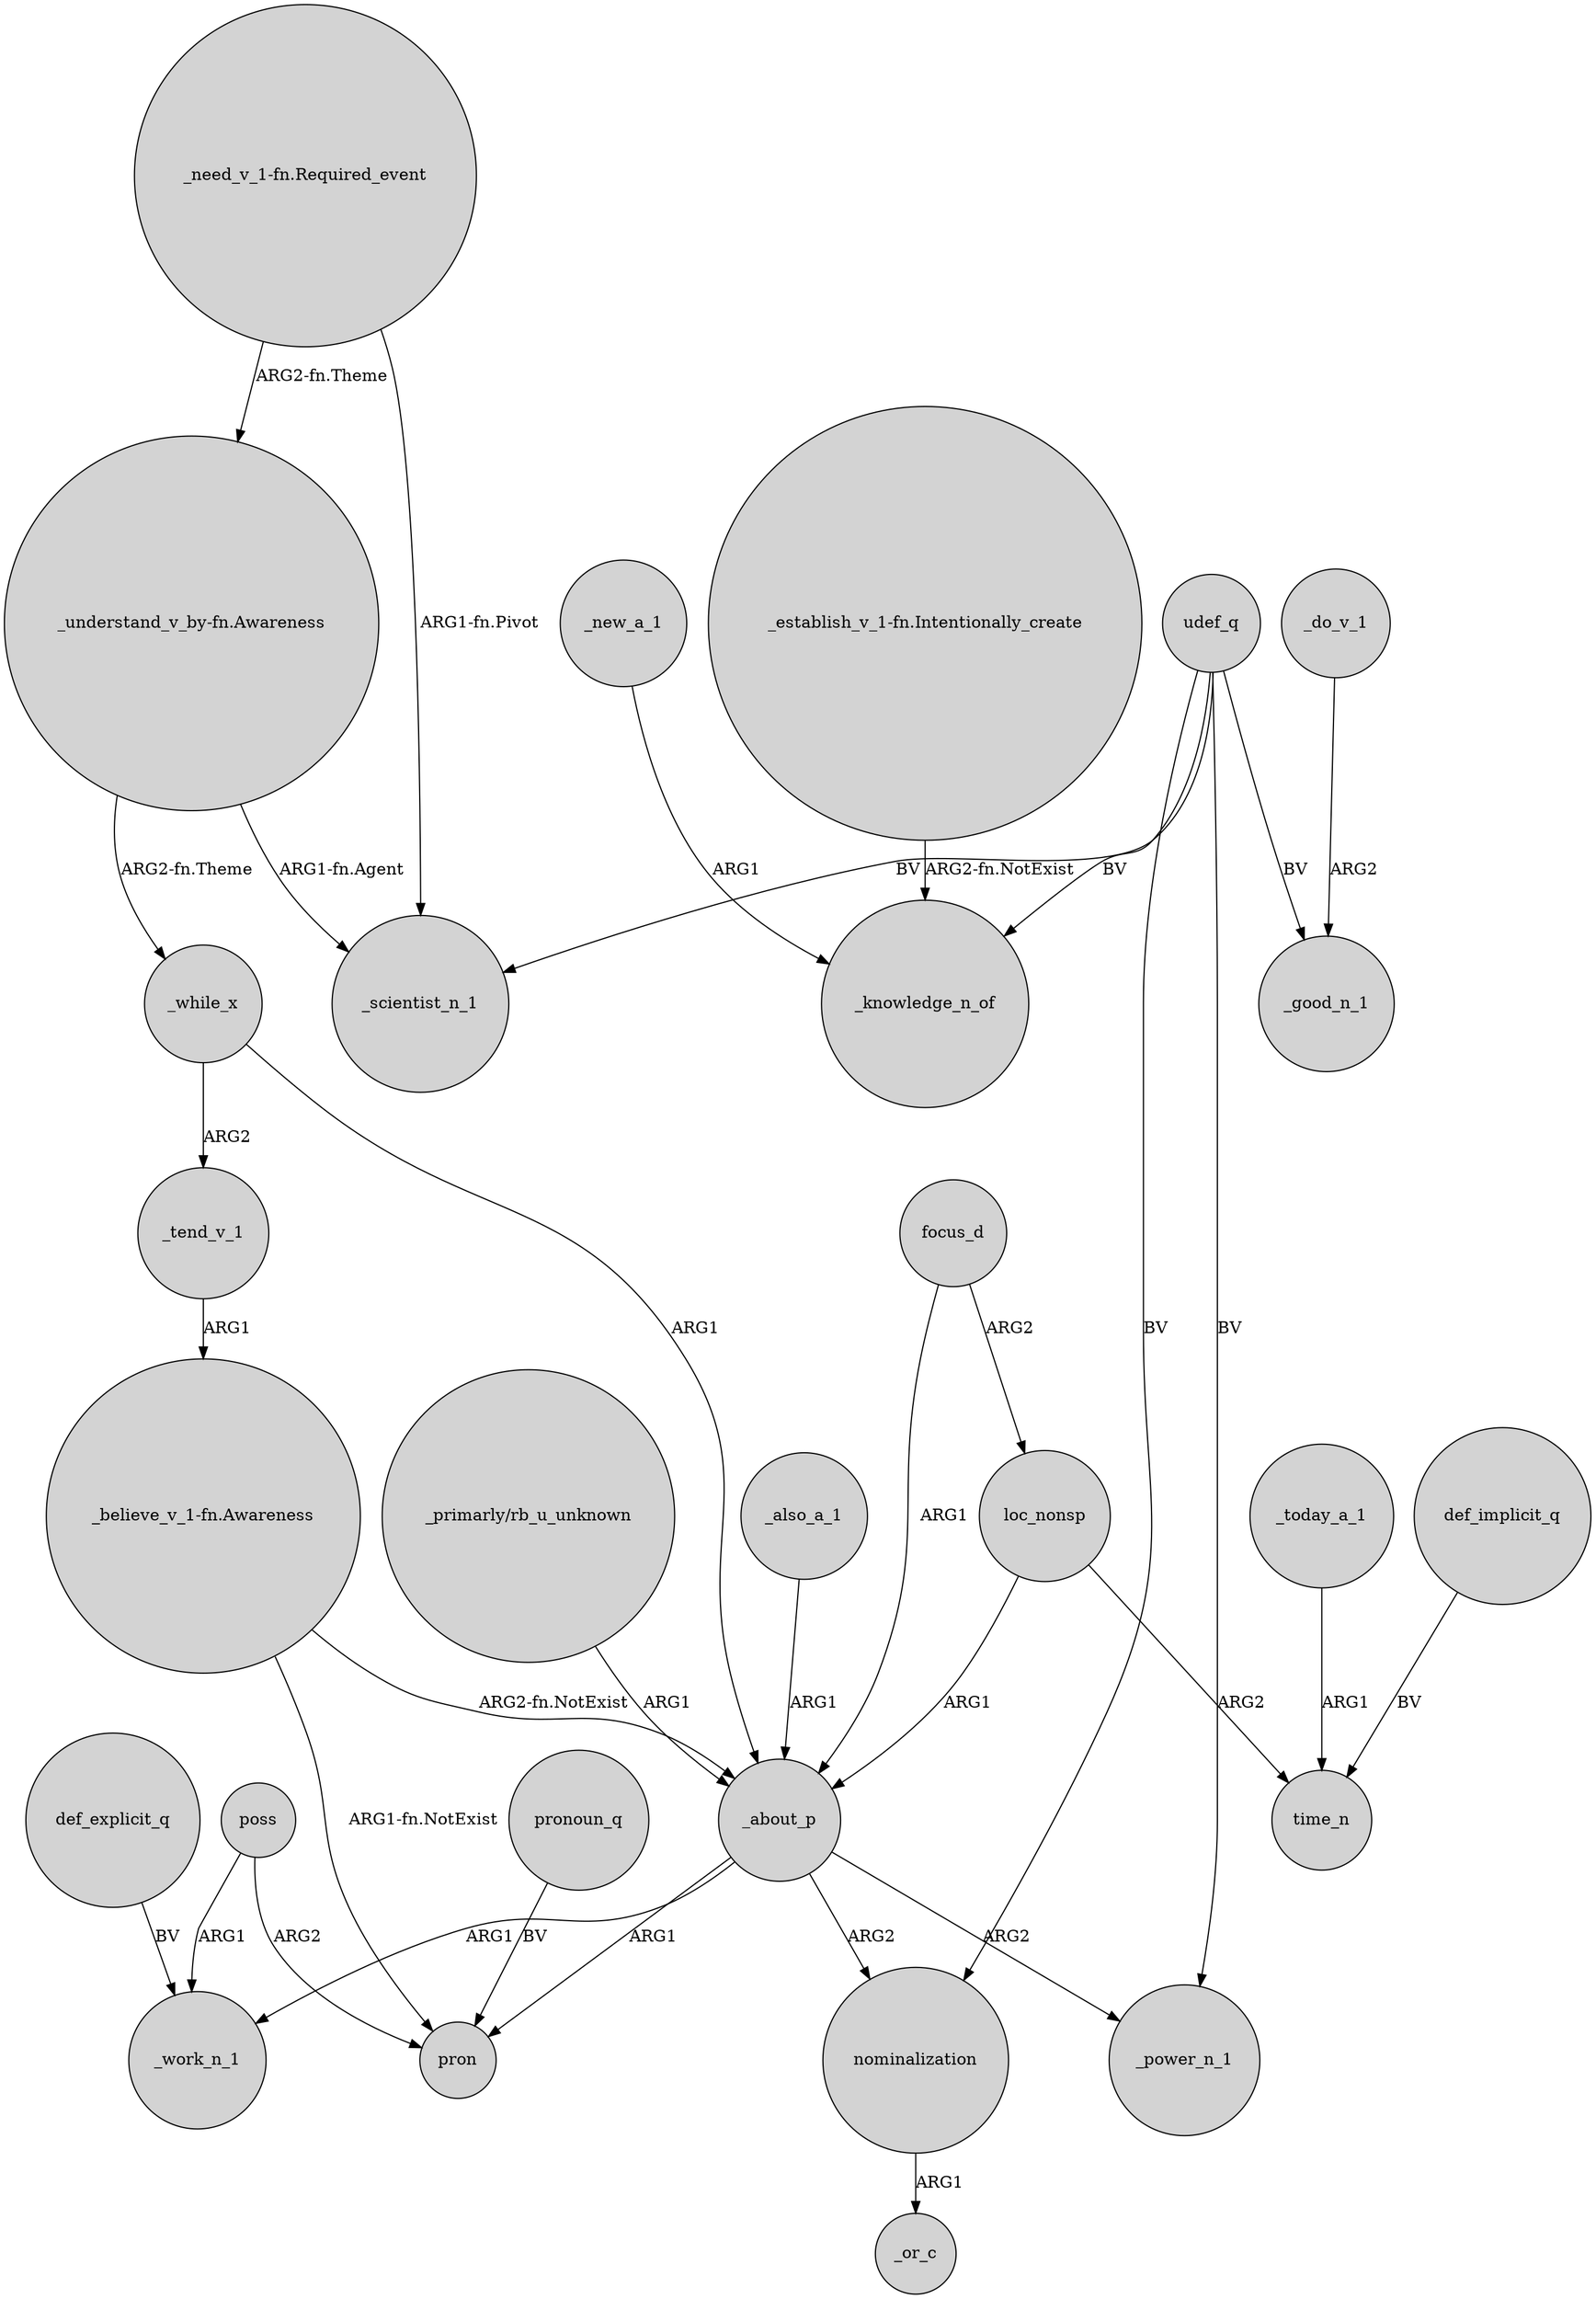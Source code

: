 digraph {
	node [shape=circle style=filled]
	focus_d -> loc_nonsp [label=ARG2]
	"_understand_v_by-fn.Awareness" -> _scientist_n_1 [label="ARG1-fn.Agent"]
	focus_d -> _about_p [label=ARG1]
	loc_nonsp -> _about_p [label=ARG1]
	_today_a_1 -> time_n [label=ARG1]
	poss -> pron [label=ARG2]
	_also_a_1 -> _about_p [label=ARG1]
	_new_a_1 -> _knowledge_n_of [label=ARG1]
	_about_p -> nominalization [label=ARG2]
	"_believe_v_1-fn.Awareness" -> _about_p [label="ARG2-fn.NotExist"]
	udef_q -> _knowledge_n_of [label=BV]
	poss -> _work_n_1 [label=ARG1]
	_tend_v_1 -> "_believe_v_1-fn.Awareness" [label=ARG1]
	_do_v_1 -> _good_n_1 [label=ARG2]
	_about_p -> pron [label=ARG1]
	loc_nonsp -> time_n [label=ARG2]
	"_establish_v_1-fn.Intentionally_create" -> _knowledge_n_of [label="ARG2-fn.NotExist"]
	pronoun_q -> pron [label=BV]
	_while_x -> _tend_v_1 [label=ARG2]
	"_understand_v_by-fn.Awareness" -> _while_x [label="ARG2-fn.Theme"]
	_about_p -> _work_n_1 [label=ARG1]
	_about_p -> _power_n_1 [label=ARG2]
	nominalization -> _or_c [label=ARG1]
	udef_q -> nominalization [label=BV]
	"_need_v_1-fn.Required_event" -> _scientist_n_1 [label="ARG1-fn.Pivot"]
	"_need_v_1-fn.Required_event" -> "_understand_v_by-fn.Awareness" [label="ARG2-fn.Theme"]
	_while_x -> _about_p [label=ARG1]
	def_explicit_q -> _work_n_1 [label=BV]
	udef_q -> _good_n_1 [label=BV]
	udef_q -> _scientist_n_1 [label=BV]
	"_believe_v_1-fn.Awareness" -> pron [label="ARG1-fn.NotExist"]
	udef_q -> _power_n_1 [label=BV]
	def_implicit_q -> time_n [label=BV]
	"_primarly/rb_u_unknown" -> _about_p [label=ARG1]
}
